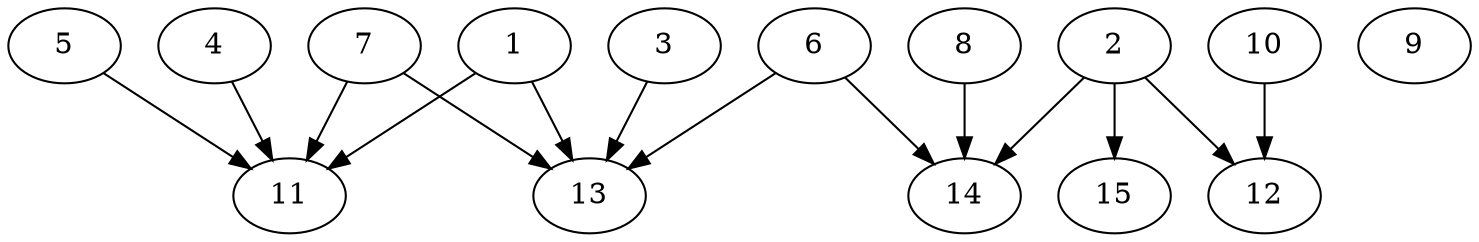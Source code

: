 // DAG automatically generated by daggen at Thu Oct  3 13:59:26 2019
// ./daggen --dot -n 15 --ccr 0.4 --fat 0.9 --regular 0.9 --density 0.5 --mindata 5242880 --maxdata 52428800 
digraph G {
  1 [size="16476160", alpha="0.10", expect_size="6590464"] 
  1 -> 11 [size ="6590464"]
  1 -> 13 [size ="6590464"]
  2 [size="35479040", alpha="0.08", expect_size="14191616"] 
  2 -> 12 [size ="14191616"]
  2 -> 14 [size ="14191616"]
  2 -> 15 [size ="14191616"]
  3 [size="108618240", alpha="0.12", expect_size="43447296"] 
  3 -> 13 [size ="43447296"]
  4 [size="68485120", alpha="0.15", expect_size="27394048"] 
  4 -> 11 [size ="27394048"]
  5 [size="84802560", alpha="0.18", expect_size="33921024"] 
  5 -> 11 [size ="33921024"]
  6 [size="119969280", alpha="0.06", expect_size="47987712"] 
  6 -> 13 [size ="47987712"]
  6 -> 14 [size ="47987712"]
  7 [size="72007680", alpha="0.13", expect_size="28803072"] 
  7 -> 11 [size ="28803072"]
  7 -> 13 [size ="28803072"]
  8 [size="31280640", alpha="0.11", expect_size="12512256"] 
  8 -> 14 [size ="12512256"]
  9 [size="86169600", alpha="0.14", expect_size="34467840"] 
  10 [size="15278080", alpha="0.15", expect_size="6111232"] 
  10 -> 12 [size ="6111232"]
  11 [size="19760640", alpha="0.18", expect_size="7904256"] 
  12 [size="78988800", alpha="0.10", expect_size="31595520"] 
  13 [size="123740160", alpha="0.03", expect_size="49496064"] 
  14 [size="78174720", alpha="0.16", expect_size="31269888"] 
  15 [size="47303680", alpha="0.03", expect_size="18921472"] 
}
